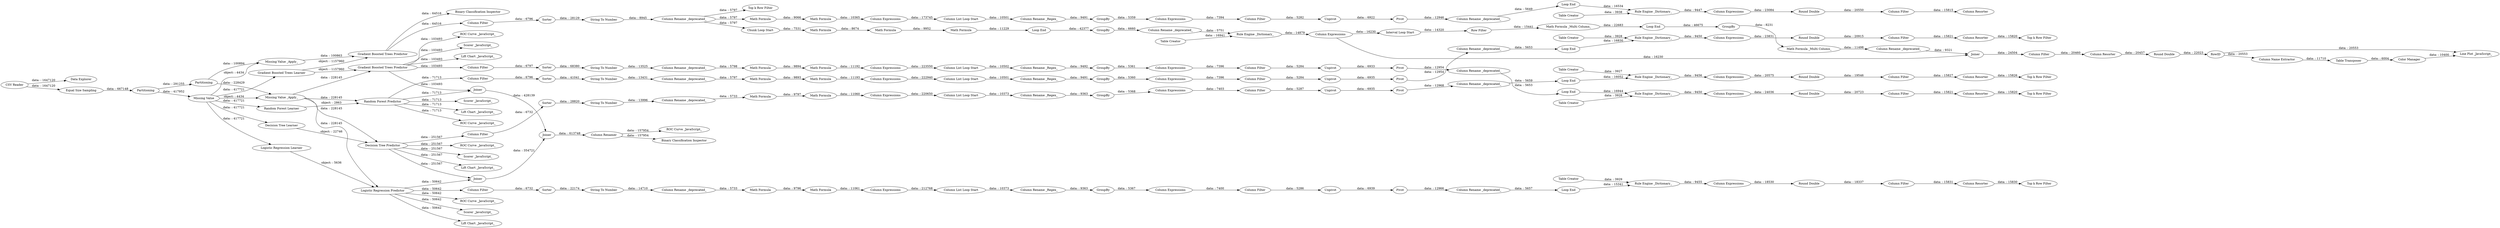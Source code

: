 digraph {
	"3015908684973010002_371" [label="Column Filter"]
	"-2427911829248869388_618" [label="Logistic Regression Predictor"]
	"-3544411482567872225_405" [label="Column Rename _deprecated_"]
	"-3396461223081294793_584" [label="Column Filter"]
	"-3396461223081294793_573" [label="Math Formula"]
	"-3396461223081294793_586" [label="Math Formula _Multi Column_"]
	"8690881466138085331_592" [label="Table Transposer"]
	"-3396461223081294793_585" [label="Column Resorter"]
	"-5646834685154736633_544" [label="Column Rename _deprecated_"]
	"8868341663626866380_371" [label="Column Filter"]
	"-2427911829248869388_655" [label="Data Explorer"]
	"-2427911829248869388_654" [label="Scorer _JavaScript_"]
	"-3544411482567872225_399" [label="String To Number"]
	"-3396461223081294793_567" [label="Math Formula"]
	"-2427911829248869388_641" [label="Logistic Regression Learner"]
	"3015908684973010002_415" [label="Column Expressions"]
	"-2775037129765797461_401" [label="Column Expressions"]
	"-3396461223081294793_563" [label="Loop End"]
	"3015908684973010002_409" [label="Column List Loop Start"]
	"3015908684973010002_405" [label="Column Rename _deprecated_"]
	"2430117709785930176_520" [label="Math Formula"]
	"-2427911829248869388_657" [label=Partitioning]
	"-2427911829248869388_11" [label=Joiner]
	"-2775037129765797461_405" [label="Column Rename _deprecated_"]
	"3015908684973010002_418" [label="Column Resorter"]
	"478657688917604120_519" [label="Math Formula"]
	"-7896630454963150694_519" [label="Math Formula"]
	"-3396461223081294793_579" [label="Math Formula _Multi Column_"]
	"-2775037129765797461_416" [label="Round Double"]
	"-2775037129765797461_376" [label="Column Rename _deprecated_"]
	"3015908684973010002_397" [label=GroupBy]
	"-5646834685154736633_541" [label="Column Expressions"]
	"-2427911829248869388_627" [label="ROC Curve _JavaScript_"]
	"-2427911829248869388_624" [label="Top k Row Filter"]
	"-5646834685154736633_542" [label="Rule Engine _Dictionary_"]
	"-2427911829248869388_668" [label="ROC Curve _JavaScript_"]
	"-2427911829248869388_644" [label="Gradient Boosted Trees Learner"]
	"-5646834685154736633_546" [label="Column Rename _Regex_"]
	"8868341663626866380_419" [label="Column Filter"]
	"-2427911829248869388_658" [label=Partitioning]
	"8868341663626866380_410" [label="Column Rename _Regex_"]
	"-2775037129765797461_371" [label="Column Filter"]
	"8868341663626866380_401" [label="Column Expressions"]
	"-2427911829248869388_665" [label="Missing Value"]
	"-3544411482567872225_372" [label=Sorter]
	"8868341663626866380_385" [label="Rule Engine _Dictionary_"]
	"-3396461223081294793_575" [label="Interval Loop Start"]
	"-3396461223081294793_576" [label="Row Filter"]
	"-2427911829248869388_630" [label="Top k Row Filter"]
	"8868341663626866380_414" [label="Loop End"]
	"-2427911829248869388_666" [label="Missing Value _Apply_"]
	"-3396461223081294793_581" [label="Column Rename _deprecated_"]
	"2430117709785930176_519" [label="Math Formula"]
	"-5646834685154736633_533" [label="Column Resorter"]
	"3015908684973010002_404" [label=Unpivot]
	"3015908684973010002_419" [label="Column Filter"]
	"-5949280152656349206_520" [label="Math Formula"]
	"-3396461223081294793_569" [label="Column Rename _deprecated_"]
	"-3396461223081294793_564" [label="Math Formula"]
	"3015908684973010002_414" [label="Loop End"]
	"-5646834685154736633_528" [label=Unpivot]
	"-2427911829248869388_417" [label="Top k Row Filter"]
	"-2427911829248869388_631" [label="Lift Chart _JavaScript_"]
	"8868341663626866380_403" [label=Pivot]
	"-3544411482567872225_414" [label="Loop End"]
	"3015908684973010002_416" [label="Round Double"]
	"-2427911829248869388_656" [label="Equal Size Sampling"]
	"3015908684973010002_402" [label="Column Filter"]
	"8868341663626866380_397" [label=GroupBy]
	"3015908684973010002_376" [label="Column Rename _deprecated_"]
	"-5646834685154736633_539" [label="Column Filter"]
	"8868341663626866380_384" [label="Table Creator"]
	"-3396461223081294793_570" [label="Table Creator"]
	"-3396461223081294793_580" [label=GroupBy]
	"-5949280152656349206_519" [label="Math Formula"]
	"-3396461223081294793_582" [label=Joiner]
	"-2427911829248869388_651" [label="Scorer _JavaScript_"]
	"-2427911829248869388_588" [label=RowID]
	"-5646834685154736633_536" [label="Column Filter"]
	"-3544411482567872225_401" [label="Column Expressions"]
	"-2427911829248869388_589" [label="Line Plot _JavaScript_"]
	"-2427911829248869388_4" [label="Lift Chart _JavaScript_"]
	"-2427911829248869388_633" [label="ROC Curve _JavaScript_"]
	"-2775037129765797461_385" [label="Rule Engine _Dictionary_"]
	"-3396461223081294793_568" [label=GroupBy]
	"-3544411482567872225_419" [label="Column Filter"]
	"-3544411482567872225_409" [label="Column List Loop Start"]
	"-2427911829248869388_6" [label="ROC Curve _JavaScript_"]
	"-2427911829248869388_650" [label="Binary Classification Inspector"]
	"-2427911829248869388_642" [label="Decision Tree Learner"]
	"3015908684973010002_396" [label="Column Expressions"]
	"8690881466138085331_591" [label="Column Name Extractor"]
	"-2775037129765797461_418" [label="Column Resorter"]
	"-2427911829248869388_14" [label="Column Renamer"]
	"-7896630454963150694_520" [label="Math Formula"]
	"-3544411482567872225_416" [label="Round Double"]
	"-5646834685154736633_530" [label="Round Double"]
	"-2775037129765797461_399" [label="String To Number"]
	"-5646834685154736633_549" [label="Table Creator"]
	"-2775037129765797461_402" [label="Column Filter"]
	"-3396461223081294793_571" [label="Rule Engine _Dictionary_"]
	"-2427911829248869388_10" [label=Joiner]
	"-5646834685154736633_548" [label=Sorter]
	"-2427911829248869388_595" [label="Binary Classification Inspector"]
	"-2775037129765797461_415" [label="Column Expressions"]
	"-2427911829248869388_669" [label="Gradient Boosted Trees Predictor"]
	"-5646834685154736633_535" [label="Column Expressions"]
	"-2427911829248869388_1" [label="CSV Reader"]
	"-3544411482567872225_384" [label="Table Creator"]
	"-2775037129765797461_414" [label="Loop End"]
	"-5646834685154736633_537" [label=Pivot]
	"-3544411482567872225_402" [label="Column Filter"]
	"8868341663626866380_376" [label="Column Rename _deprecated_"]
	"-2427911829248869388_532" [label="Top k Row Filter"]
	"-2427911829248869388_653" [label="Scorer _JavaScript_"]
	"3053709275824932928_520" [label="Math Formula"]
	"-3544411482567872225_403" [label=Pivot]
	"3015908684973010002_399" [label="String To Number"]
	"478657688917604120_520" [label="Math Formula"]
	"-2775037129765797461_410" [label="Column Rename _Regex_"]
	"-3544411482567872225_410" [label="Column Rename _Regex_"]
	"-2427911829248869388_643" [label="Random Forest Learner"]
	"-5646834685154736633_547" [label="Column Filter"]
	"8868341663626866380_404" [label=Unpivot]
	"-2775037129765797461_372" [label=Sorter]
	"-3544411482567872225_415" [label="Column Expressions"]
	"-2427911829248869388_637" [label="ROC Curve _JavaScript_"]
	"8868341663626866380_396" [label="Column Expressions"]
	"8868341663626866380_399" [label="String To Number"]
	"-2427911829248869388_652" [label="Scorer _JavaScript_"]
	"-3544411482567872225_397" [label=GroupBy]
	"-3396461223081294793_577" [label="Loop End"]
	"-2775037129765797461_396" [label="Column Expressions"]
	"-3544411482567872225_385" [label="Rule Engine _Dictionary_"]
	"-2427911829248869388_667" [label="Missing Value _Apply_"]
	"8868341663626866380_372" [label=Sorter]
	"-3396461223081294793_587" [label="Round Double"]
	"-3544411482567872225_376" [label="Column Rename _deprecated_"]
	"3015908684973010002_410" [label="Column Rename _Regex_"]
	"8868341663626866380_415" [label="Column Expressions"]
	"3015908684973010002_372" [label=Sorter]
	"8868341663626866380_409" [label="Column List Loop Start"]
	"-5646834685154736633_545" [label="String To Number"]
	"8868341663626866380_416" [label="Round Double"]
	"3015908684973010002_384" [label="Table Creator"]
	"3053709275824932928_519" [label="Math Formula"]
	"-2427911829248869388_625" [label="Lift Chart _JavaScript_"]
	"-2775037129765797461_397" [label=GroupBy]
	"-5646834685154736633_531" [label="Column Rename _deprecated_"]
	"-3544411482567872225_404" [label=Unpivot]
	"-2427911829248869388_635" [label="Lift Chart _JavaScript_"]
	"-5646834685154736633_538" [label="Loop End"]
	"-3544411482567872225_371" [label="Column Filter"]
	"-2775037129765797461_419" [label="Column Filter"]
	"-2427911829248869388_12" [label=Joiner]
	"-2427911829248869388_620" [label="Random Forest Predictor"]
	"8868341663626866380_402" [label="Column Filter"]
	"-2427911829248869388_621" [label="Gradient Boosted Trees Predictor"]
	"-5646834685154736633_543" [label=GroupBy]
	"-2427911829248869388_634" [label="Decision Tree Predictor"]
	"-3396461223081294793_562" [label="Chunk Loop Start"]
	"-2775037129765797461_404" [label=Unpivot]
	"8868341663626866380_418" [label="Column Resorter"]
	"8868341663626866380_405" [label="Column Rename _deprecated_"]
	"3015908684973010002_385" [label="Rule Engine _Dictionary_"]
	"3015908684973010002_403" [label=Pivot]
	"-2427911829248869388_636" [label="Top k Row Filter"]
	"-3544411482567872225_396" [label="Column Expressions"]
	"3015908684973010002_401" [label="Column Expressions"]
	"-5646834685154736633_529" [label="Column Expressions"]
	"-2775037129765797461_384" [label="Table Creator"]
	"-2775037129765797461_403" [label=Pivot]
	"-3544411482567872225_418" [label="Column Resorter"]
	"8690881466138085331_590" [label="Color Manager"]
	"-5646834685154736633_540" [label="Column List Loop Start"]
	"-3396461223081294793_566" [label="Column Expressions"]
	"-2775037129765797461_409" [label="Column List Loop Start"]
	"-7896630454963150694_519" -> "-7896630454963150694_520" [label="data: : 9796"]
	"-3396461223081294793_579" -> "-3396461223081294793_577" [label="data: : 22683"]
	"-3396461223081294793_580" -> "-3396461223081294793_586" [label="data: : 8231"]
	"-2427911829248869388_669" -> "-2427911829248869388_650" [label="data: : 64516"]
	"-2775037129765797461_384" -> "-2775037129765797461_385" [label="data: : 3928"]
	"-2427911829248869388_618" -> "-2427911829248869388_11" [label="data: : 50642"]
	"-2427911829248869388_620" -> "-2775037129765797461_371" [label="data: : 71713"]
	"-2427911829248869388_618" -> "-2427911829248869388_654" [label="data: : 50642"]
	"-3544411482567872225_371" -> "-3544411482567872225_372" [label="data: : 6797"]
	"-3544411482567872225_404" -> "-3544411482567872225_403" [label="data: : 6933"]
	"-2427911829248869388_620" -> "-2427911829248869388_652" [label="data: : 71713"]
	"-2427911829248869388_634" -> "-2427911829248869388_11" [label="data: : 251567"]
	"-2775037129765797461_371" -> "-2775037129765797461_372" [label="data: : 6796"]
	"-3544411482567872225_402" -> "-3544411482567872225_404" [label="data: : 5284"]
	"-3544411482567872225_415" -> "-3544411482567872225_416" [label="data: : 24036"]
	"3015908684973010002_403" -> "3015908684973010002_405" [label="data: : 12968"]
	"-2427911829248869388_644" -> "-2427911829248869388_621" [label="object: : 1157960"]
	"-2775037129765797461_401" -> "-2775037129765797461_402" [label="data: : 7396"]
	"-5646834685154736633_540" -> "-5646834685154736633_546" [label="data: : 10501"]
	"-5646834685154736633_545" -> "-5646834685154736633_544" [label="data: : 8945"]
	"-3396461223081294793_584" -> "-3396461223081294793_585" [label="data: : 20460"]
	"3015908684973010002_414" -> "3015908684973010002_385" [label="data: : 16052"]
	"-2427911829248869388_618" -> "8868341663626866380_371" [label="data: : 50642"]
	"-2775037129765797461_403" -> "-2775037129765797461_405" [label="data: : 12954"]
	"8868341663626866380_410" -> "8868341663626866380_397" [label="data: : 9363"]
	"-3396461223081294793_569" -> "-3396461223081294793_571" [label="data: : 5751"]
	"-3544411482567872225_405" -> "-3544411482567872225_414" [label="data: : 5653"]
	"-3396461223081294793_563" -> "-3396461223081294793_568" [label="data: : 42377"]
	"-2427911829248869388_588" -> "-2427911829248869388_589" [label="data: : 20553"]
	"-3396461223081294793_562" -> "-3396461223081294793_564" [label="data: : 7531"]
	"-2427911829248869388_657" -> "-2427911829248869388_658" [label="data: : 291255"]
	"-3544411482567872225_376" -> "478657688917604120_519" [label="data: : 5798"]
	"-5646834685154736633_537" -> "-5646834685154736633_531" [label="data: : 12946"]
	"-2775037129765797461_385" -> "-2775037129765797461_415" [label="data: : 9450"]
	"-3396461223081294793_571" -> "-3396461223081294793_566" [label="data: : 14879"]
	"-2427911829248869388_656" -> "-2427911829248869388_657" [label="data: : 667148"]
	"-2775037129765797461_410" -> "-2775037129765797461_397" [label="data: : 9491"]
	"-2427911829248869388_621" -> "-2427911829248869388_6" [label="data: : 103493"]
	"-3544411482567872225_403" -> "-3544411482567872225_405" [label="data: : 12954"]
	"-2427911829248869388_621" -> "-2427911829248869388_10" [label="data: : 103493"]
	"-3396461223081294793_587" -> "-2427911829248869388_588" [label="data: : 22023"]
	"8868341663626866380_402" -> "8868341663626866380_404" [label="data: : 5286"]
	"-3396461223081294793_586" -> "-3396461223081294793_581" [label="data: : 11498"]
	"-2427911829248869388_644" -> "-2427911829248869388_669" [label="object: : 1157960"]
	"-2427911829248869388_634" -> "-2427911829248869388_653" [label="data: : 251567"]
	"-5646834685154736633_544" -> "-2427911829248869388_532" [label="data: : 5797"]
	"-2427911829248869388_1" -> "-2427911829248869388_655" [label="data: : 1647120"]
	"-2427911829248869388_641" -> "-2427911829248869388_618" [label="object: : 5636"]
	"-2775037129765797461_402" -> "-2775037129765797461_404" [label="data: : 5284"]
	"-5646834685154736633_541" -> "-5646834685154736633_540" [label="data: : 173745"]
	"-3396461223081294793_585" -> "-3396461223081294793_587" [label="data: : 20457"]
	"-2427911829248869388_666" -> "-2427911829248869388_620" [label="data: : 228145"]
	"8868341663626866380_384" -> "8868341663626866380_385" [label="data: : 3929"]
	"-2775037129765797461_376" -> "3053709275824932928_519" [label="data: : 5797"]
	"-3544411482567872225_399" -> "-3544411482567872225_376" [label="data: : 13525"]
	"8868341663626866380_397" -> "8868341663626866380_401" [label="data: : 5367"]
	"-2775037129765797461_396" -> "-2775037129765797461_409" [label="data: : 222940"]
	"-2427911829248869388_620" -> "-2427911829248869388_10" [label="data: : 71713"]
	"8868341663626866380_385" -> "8868341663626866380_415" [label="data: : 9455"]
	"-2427911829248869388_669" -> "-5646834685154736633_547" [label="data: : 64516"]
	"3053709275824932928_520" -> "-2775037129765797461_396" [label="data: : 11193"]
	"-3544411482567872225_414" -> "-3544411482567872225_385" [label="data: : 16944"]
	"-5949280152656349206_520" -> "-5646834685154736633_541" [label="data: : 10365"]
	"8868341663626866380_399" -> "8868341663626866380_376" [label="data: : 14710"]
	"-2427911829248869388_14" -> "-2427911829248869388_595" [label="data: : 157954"]
	"-2775037129765797461_419" -> "-2775037129765797461_418" [label="data: : 15821"]
	"-2427911829248869388_618" -> "-2427911829248869388_637" [label="data: : 50642"]
	"-2427911829248869388_665" -> "-2427911829248869388_642" [label="data: : 417721"]
	"3015908684973010002_404" -> "3015908684973010002_403" [label="data: : 6935"]
	"-2427911829248869388_634" -> "-2427911829248869388_631" [label="data: : 251567"]
	"-3544411482567872225_410" -> "-3544411482567872225_397" [label="data: : 9492"]
	"-5646834685154736633_549" -> "-5646834685154736633_542" [label="data: : 3938"]
	"-3396461223081294793_577" -> "-3396461223081294793_580" [label="data: : 46675"]
	"3015908684973010002_401" -> "3015908684973010002_402" [label="data: : 7403"]
	"8868341663626866380_371" -> "8868341663626866380_372" [label="data: : 6732"]
	"-2427911829248869388_621" -> "-2427911829248869388_4" [label="data: : 103493"]
	"-5646834685154736633_543" -> "-5646834685154736633_535" [label="data: : 5359"]
	"-3396461223081294793_573" -> "-3396461223081294793_563" [label="data: : 11229"]
	"-2427911829248869388_634" -> "-2427911829248869388_633" [label="data: : 251567"]
	"8868341663626866380_415" -> "8868341663626866380_416" [label="data: : 18530"]
	"-2427911829248869388_658" -> "-2427911829248869388_667" [label="data: : 100894"]
	"-3544411482567872225_384" -> "-3544411482567872225_385" [label="data: : 3928"]
	"-2427911829248869388_1" -> "-2427911829248869388_656" [label="data: : 1647120"]
	"3015908684973010002_418" -> "-2427911829248869388_630" [label="data: : 15826"]
	"3015908684973010002_405" -> "3015908684973010002_414" [label="data: : 5659"]
	"-2775037129765797461_414" -> "-2775037129765797461_385" [label="data: : 16830"]
	"-2775037129765797461_372" -> "-2775037129765797461_399" [label="data: : 41041"]
	"8690881466138085331_590" -> "-2427911829248869388_589" [label="data: : 10400"]
	"-2427911829248869388_642" -> "-2427911829248869388_634" [label="object: : 22746"]
	"-2427911829248869388_665" -> "-2427911829248869388_667" [label="object: : 4434"]
	"8868341663626866380_401" -> "8868341663626866380_402" [label="data: : 7400"]
	"-3544411482567872225_396" -> "-3544411482567872225_409" [label="data: : 223550"]
	"-2775037129765797461_397" -> "-2775037129765797461_401" [label="data: : 5360"]
	"-5646834685154736633_535" -> "-5646834685154736633_536" [label="data: : 7394"]
	"-3396461223081294793_581" -> "-3396461223081294793_582" [label="data: : 9321"]
	"2430117709785930176_519" -> "2430117709785930176_520" [label="data: : 9797"]
	"3015908684973010002_410" -> "3015908684973010002_397" [label="data: : 9363"]
	"-3544411482567872225_416" -> "-3544411482567872225_419" [label="data: : 20723"]
	"-2427911829248869388_643" -> "-2427911829248869388_620" [label="object: : 2863"]
	"8868341663626866380_419" -> "8868341663626866380_418" [label="data: : 15831"]
	"8868341663626866380_376" -> "-7896630454963150694_519" [label="data: : 5733"]
	"3015908684973010002_384" -> "3015908684973010002_385" [label="data: : 3927"]
	"3015908684973010002_415" -> "3015908684973010002_416" [label="data: : 20575"]
	"-5646834685154736633_538" -> "-5646834685154736633_542" [label="data: : 16534"]
	"8868341663626866380_405" -> "8868341663626866380_414" [label="data: : 5657"]
	"-3396461223081294793_564" -> "-3396461223081294793_567" [label="data: : 8674"]
	"-5949280152656349206_519" -> "-5949280152656349206_520" [label="data: : 9066"]
	"-5646834685154736633_531" -> "-5646834685154736633_538" [label="data: : 5649"]
	"-2775037129765797461_416" -> "-2775037129765797461_419" [label="data: : 20915"]
	"3015908684973010002_419" -> "3015908684973010002_418" [label="data: : 15827"]
	"3015908684973010002_396" -> "3015908684973010002_409" [label="data: : 220650"]
	"-2427911829248869388_665" -> "-2427911829248869388_644" [label="data: : 417721"]
	"-2427911829248869388_666" -> "-2427911829248869388_634" [label="data: : 228145"]
	"-3544411482567872225_409" -> "-3544411482567872225_410" [label="data: : 10502"]
	"-5646834685154736633_539" -> "-5646834685154736633_533" [label="data: : 15815"]
	"3015908684973010002_372" -> "3015908684973010002_399" [label="data: : 28820"]
	"-2427911829248869388_621" -> "-2427911829248869388_651" [label="data: : 103493"]
	"-3396461223081294793_567" -> "-3396461223081294793_573" [label="data: : 9952"]
	"2430117709785930176_520" -> "3015908684973010002_396" [label="data: : 11060"]
	"-2427911829248869388_666" -> "-2427911829248869388_621" [label="data: : 228145"]
	"3053709275824932928_519" -> "3053709275824932928_520" [label="data: : 9893"]
	"3015908684973010002_409" -> "3015908684973010002_410" [label="data: : 10373"]
	"-2427911829248869388_588" -> "8690881466138085331_591" [label="data: : 20553"]
	"-2427911829248869388_657" -> "-2427911829248869388_665" [label="data: : 417952"]
	"-2775037129765797461_405" -> "-2775037129765797461_414" [label="data: : 5653"]
	"-7896630454963150694_520" -> "8868341663626866380_396" [label="data: : 11061"]
	"-2427911829248869388_658" -> "-2427911829248869388_666" [label="data: : 228429"]
	"-3396461223081294793_575" -> "-3396461223081294793_576" [label="data: : 14320"]
	"-3396461223081294793_566" -> "-3396461223081294793_582" [label="data: : 16230"]
	"-3396461223081294793_582" -> "-3396461223081294793_584" [label="data: : 24504"]
	"3015908684973010002_371" -> "3015908684973010002_372" [label="data: : 6732"]
	"3015908684973010002_385" -> "3015908684973010002_415" [label="data: : 9456"]
	"-3544411482567872225_385" -> "-3544411482567872225_415" [label="data: : 9450"]
	"-2427911829248869388_665" -> "-2427911829248869388_643" [label="data: : 417721"]
	"-2775037129765797461_404" -> "-2775037129765797461_403" [label="data: : 6935"]
	"8868341663626866380_396" -> "8868341663626866380_409" [label="data: : 212768"]
	"-3396461223081294793_570" -> "-3396461223081294793_571" [label="data: : 16941"]
	"-2775037129765797461_399" -> "-2775037129765797461_376" [label="data: : 13431"]
	"-3544411482567872225_401" -> "-3544411482567872225_402" [label="data: : 7396"]
	"478657688917604120_520" -> "-3544411482567872225_396" [label="data: : 11192"]
	"-3396461223081294793_566" -> "-3396461223081294793_575" [label="data: : 16230"]
	"-2427911829248869388_620" -> "-2427911829248869388_625" [label="data: : 71713"]
	"-2427911829248869388_621" -> "-3544411482567872225_371" [label="data: : 103493"]
	"-2775037129765797461_409" -> "-2775037129765797461_410" [label="data: : 10501"]
	"-5646834685154736633_547" -> "-5646834685154736633_548" [label="data: : 6796"]
	"-5646834685154736633_544" -> "-5949280152656349206_519" [label="data: : 5797"]
	"3015908684973010002_376" -> "2430117709785930176_519" [label="data: : 5733"]
	"-5646834685154736633_530" -> "-5646834685154736633_539" [label="data: : 20550"]
	"-3544411482567872225_418" -> "-2427911829248869388_417" [label="data: : 15820"]
	"-2427911829248869388_667" -> "-2427911829248869388_669" [label="data: : 100863"]
	"-2427911829248869388_11" -> "-2427911829248869388_12" [label="data: : 354721"]
	"8868341663626866380_404" -> "8868341663626866380_403" [label="data: : 6939"]
	"8868341663626866380_416" -> "8868341663626866380_419" [label="data: : 18337"]
	"-5646834685154736633_548" -> "-5646834685154736633_545" [label="data: : 28129"]
	"-2775037129765797461_415" -> "-2775037129765797461_416" [label="data: : 23831"]
	"-3544411482567872225_397" -> "-3544411482567872225_401" [label="data: : 5361"]
	"-2775037129765797461_418" -> "-2427911829248869388_624" [label="data: : 15820"]
	"-5646834685154736633_536" -> "-5646834685154736633_528" [label="data: : 5282"]
	"3015908684973010002_402" -> "3015908684973010002_404" [label="data: : 5287"]
	"8868341663626866380_372" -> "8868341663626866380_399" [label="data: : 22174"]
	"8690881466138085331_592" -> "8690881466138085331_590" [label="data: : 6004"]
	"-5646834685154736633_528" -> "-5646834685154736633_537" [label="data: : 6922"]
	"-5646834685154736633_544" -> "-3396461223081294793_562" [label="data: : 5797"]
	"-3544411482567872225_372" -> "-3544411482567872225_399" [label="data: : 68380"]
	"-2427911829248869388_10" -> "-2427911829248869388_12" [label="data: : 428139"]
	"-2427911829248869388_14" -> "-2427911829248869388_668" [label="data: : 157954"]
	"-5646834685154736633_529" -> "-5646834685154736633_530" [label="data: : 23084"]
	"8868341663626866380_403" -> "8868341663626866380_405" [label="data: : 12966"]
	"-2427911829248869388_618" -> "-2427911829248869388_635" [label="data: : 50642"]
	"3015908684973010002_397" -> "3015908684973010002_401" [label="data: : 5368"]
	"8690881466138085331_591" -> "8690881466138085331_592" [label="data: : 11710"]
	"-2427911829248869388_666" -> "-2427911829248869388_618" [label="data: : 228145"]
	"-5646834685154736633_542" -> "-5646834685154736633_529" [label="data: : 9447"]
	"8868341663626866380_409" -> "8868341663626866380_410" [label="data: : 10373"]
	"-3396461223081294793_568" -> "-3396461223081294793_569" [label="data: : 6660"]
	"8868341663626866380_418" -> "-2427911829248869388_636" [label="data: : 15830"]
	"-2427911829248869388_620" -> "-2427911829248869388_627" [label="data: : 71713"]
	"-3544411482567872225_419" -> "-3544411482567872225_418" [label="data: : 15821"]
	"3015908684973010002_416" -> "3015908684973010002_419" [label="data: : 19546"]
	"8868341663626866380_414" -> "8868341663626866380_385" [label="data: : 15341"]
	"-2427911829248869388_12" -> "-2427911829248869388_14" [label="data: : 613748"]
	"-2427911829248869388_634" -> "3015908684973010002_371" [label="data: : 251567"]
	"-5646834685154736633_546" -> "-5646834685154736633_543" [label="data: : 9491"]
	"-3396461223081294793_576" -> "-3396461223081294793_579" [label="data: : 15441"]
	"3015908684973010002_399" -> "3015908684973010002_376" [label="data: : 13996"]
	"-2427911829248869388_665" -> "-2427911829248869388_666" [label="object: : 4434"]
	"-2427911829248869388_665" -> "-2427911829248869388_641" [label="data: : 417721"]
	"478657688917604120_519" -> "478657688917604120_520" [label="data: : 9894"]
	rankdir=LR
}
